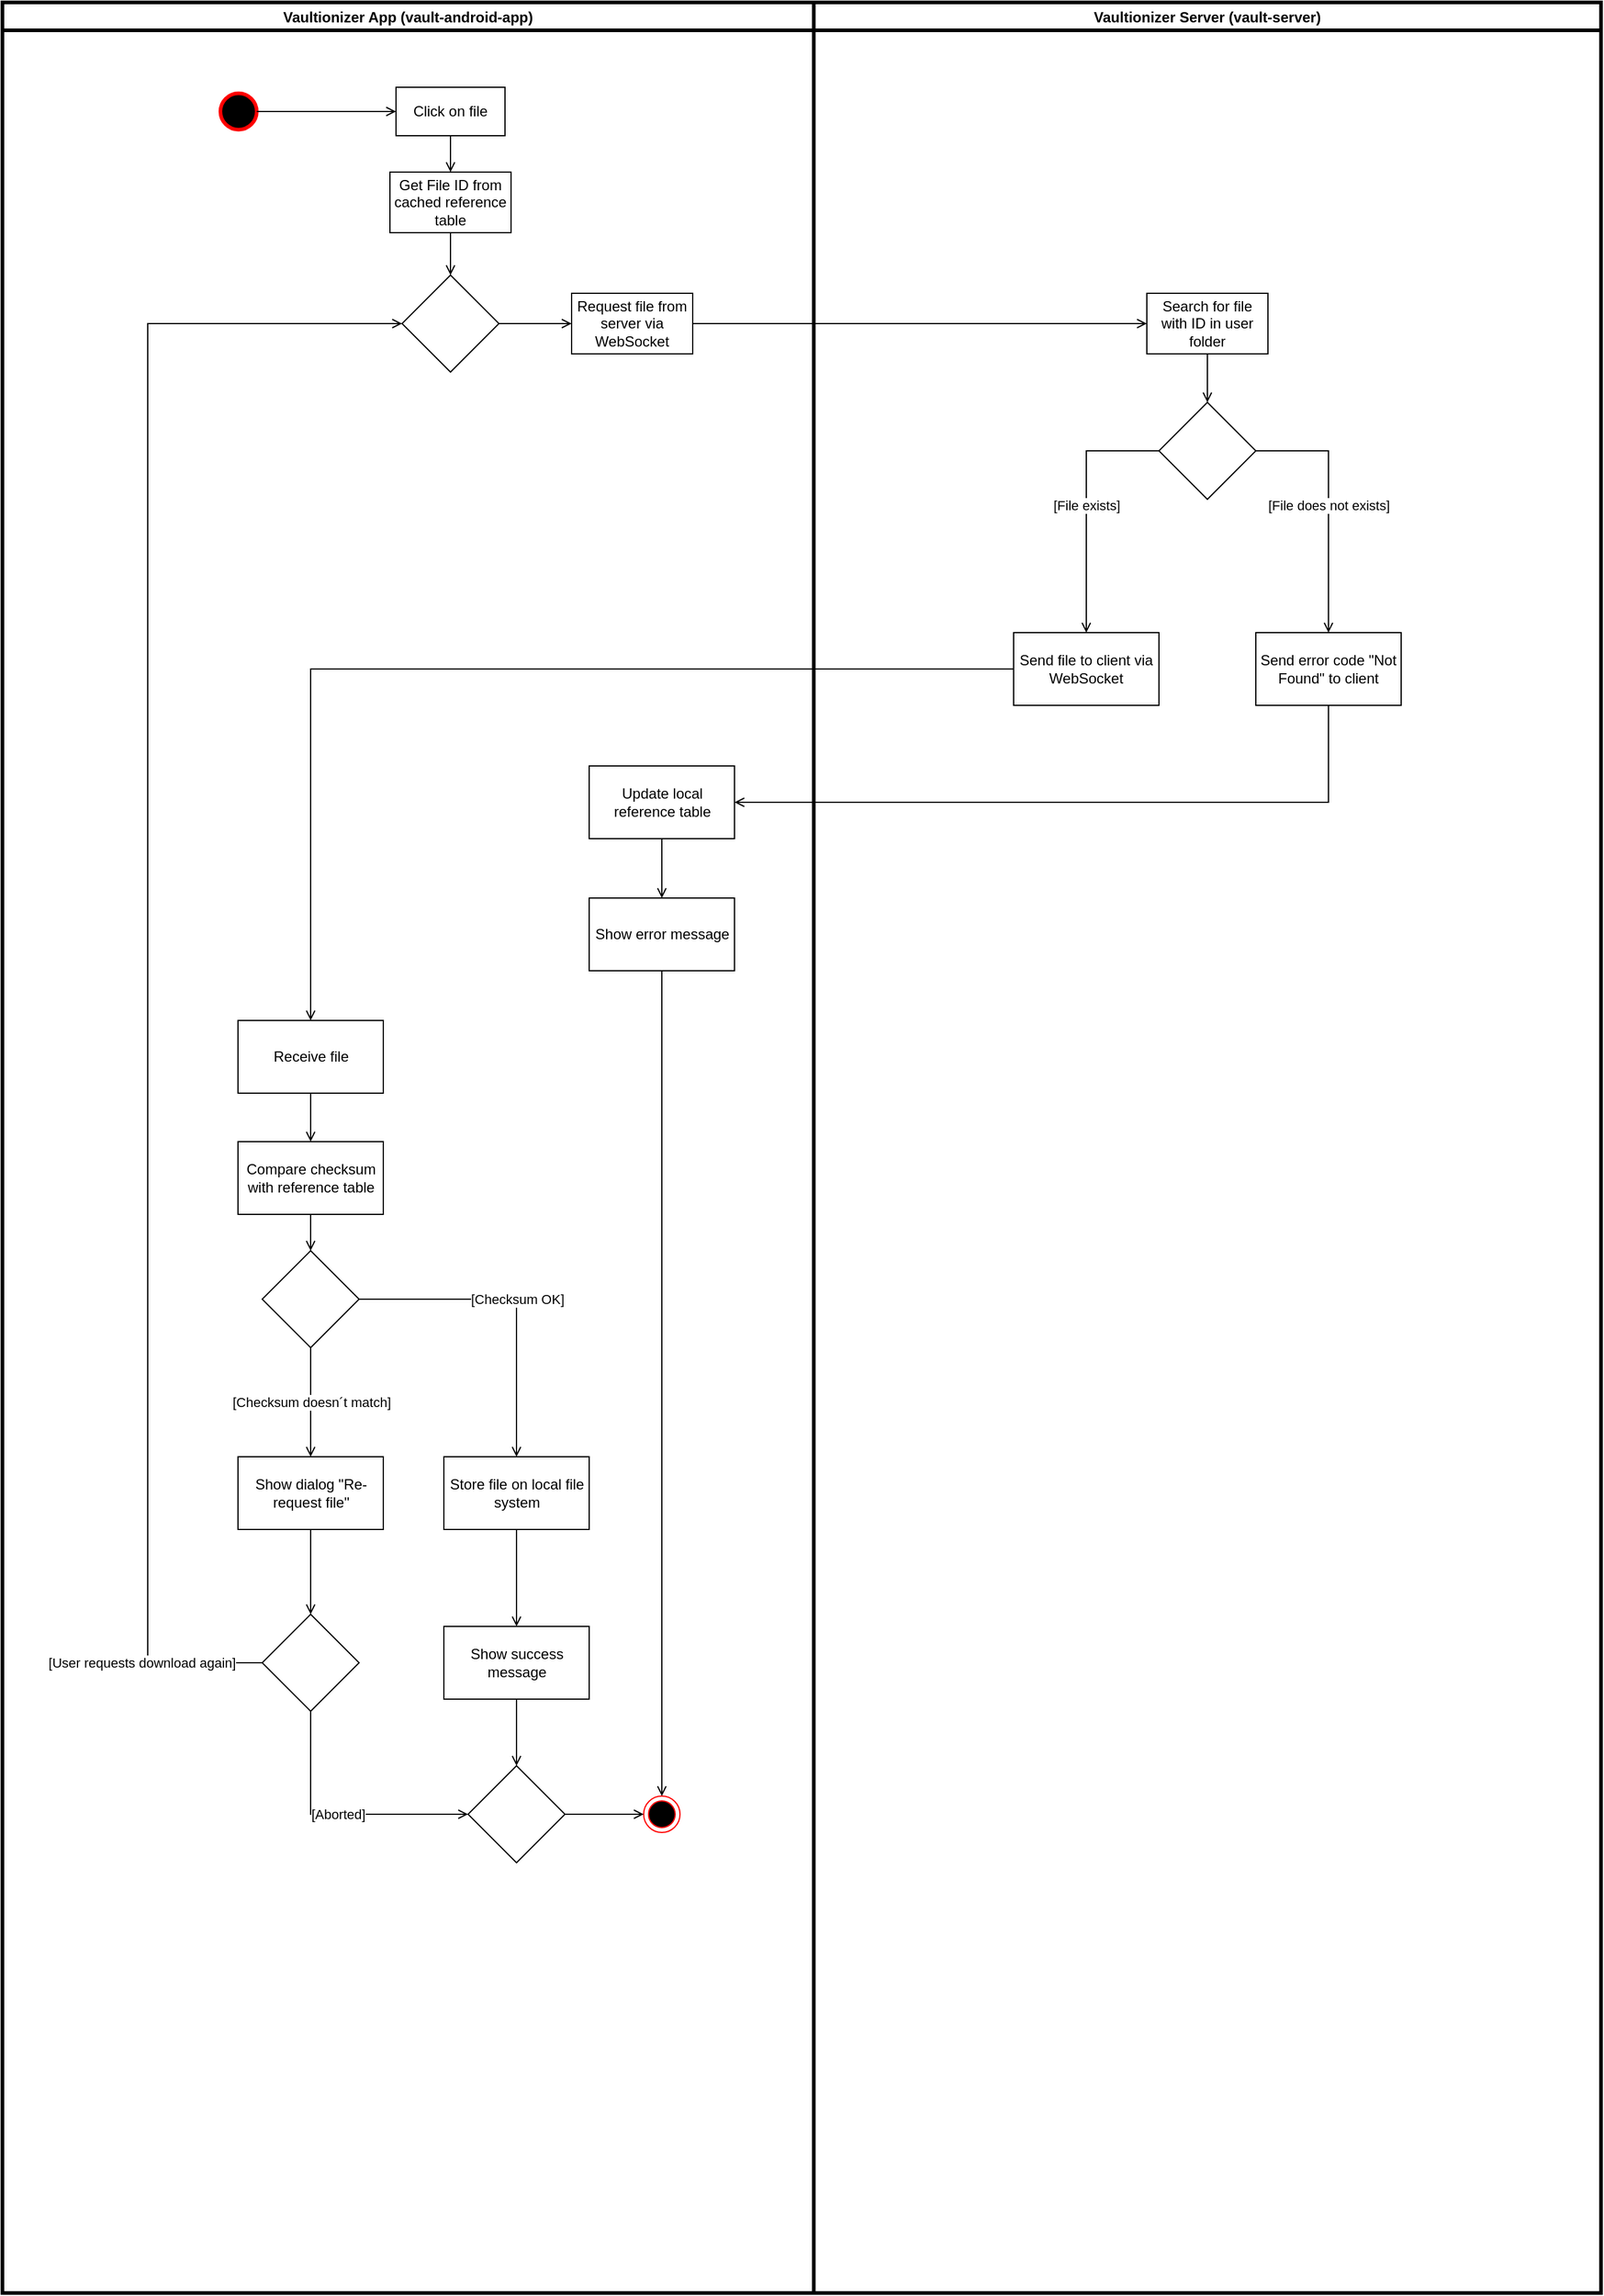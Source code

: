 <mxfile version="13.8.2" type="github">
  <diagram name="Page-1" id="e7e014a7-5840-1c2e-5031-d8a46d1fe8dd">
    <mxGraphModel dx="3231" dy="1091" grid="1" gridSize="10" guides="1" tooltips="1" connect="1" arrows="1" fold="1" page="1" pageScale="1" pageWidth="1169" pageHeight="826" background="#ffffff" math="0" shadow="0">
      <root>
        <mxCell id="0" />
        <mxCell id="1" parent="0" />
        <mxCell id="jn4TW-u3W-nK7IEm40rL-72" value="" style="edgeStyle=orthogonalEdgeStyle;rounded=0;orthogonalLoop=1;jettySize=auto;html=1;endArrow=open;endFill=0;strokeColor=#000000;" parent="1" source="jn4TW-u3W-nK7IEm40rL-68" target="jn4TW-u3W-nK7IEm40rL-71" edge="1">
          <mxGeometry relative="1" as="geometry" />
        </mxCell>
        <mxCell id="jn4TW-u3W-nK7IEm40rL-116" style="edgeStyle=orthogonalEdgeStyle;rounded=0;orthogonalLoop=1;jettySize=auto;html=1;exitX=0;exitY=0.5;exitDx=0;exitDy=0;entryX=0.5;entryY=0;entryDx=0;entryDy=0;endArrow=open;endFill=0;strokeColor=#000000;" parent="1" source="jn4TW-u3W-nK7IEm40rL-77" target="jn4TW-u3W-nK7IEm40rL-85" edge="1">
          <mxGeometry relative="1" as="geometry" />
        </mxCell>
        <mxCell id="jn4TW-u3W-nK7IEm40rL-136" value="" style="group" parent="1" vertex="1" connectable="0">
          <mxGeometry x="490" y="140" width="650" height="1890" as="geometry" />
        </mxCell>
        <mxCell id="jn4TW-u3W-nK7IEm40rL-135" value="Vaultionizer Server (vault-server)" style="swimlane;strokeWidth=3;" parent="jn4TW-u3W-nK7IEm40rL-136" vertex="1">
          <mxGeometry width="650" height="1890" as="geometry" />
        </mxCell>
        <mxCell id="jn4TW-u3W-nK7IEm40rL-71" value="Search for file with ID in user folder" style="rounded=0;whiteSpace=wrap;html=1;" parent="jn4TW-u3W-nK7IEm40rL-135" vertex="1">
          <mxGeometry x="275" y="240" width="100" height="50" as="geometry" />
        </mxCell>
        <mxCell id="jn4TW-u3W-nK7IEm40rL-75" value="" style="rhombus;whiteSpace=wrap;html=1;rounded=0;" parent="jn4TW-u3W-nK7IEm40rL-135" vertex="1">
          <mxGeometry x="285" y="330" width="80" height="80" as="geometry" />
        </mxCell>
        <mxCell id="jn4TW-u3W-nK7IEm40rL-76" value="" style="edgeStyle=orthogonalEdgeStyle;rounded=0;orthogonalLoop=1;jettySize=auto;html=1;endArrow=open;endFill=0;strokeColor=#000000;" parent="jn4TW-u3W-nK7IEm40rL-135" source="jn4TW-u3W-nK7IEm40rL-71" target="jn4TW-u3W-nK7IEm40rL-75" edge="1">
          <mxGeometry relative="1" as="geometry" />
        </mxCell>
        <mxCell id="jn4TW-u3W-nK7IEm40rL-80" value="[File does not exists]" style="edgeStyle=orthogonalEdgeStyle;rounded=0;orthogonalLoop=1;jettySize=auto;html=1;endArrow=open;endFill=0;strokeColor=#000000;exitX=1;exitY=0.5;exitDx=0;exitDy=0;" parent="jn4TW-u3W-nK7IEm40rL-135" source="jn4TW-u3W-nK7IEm40rL-75" target="jn4TW-u3W-nK7IEm40rL-79" edge="1">
          <mxGeometry relative="1" as="geometry" />
        </mxCell>
        <mxCell id="jn4TW-u3W-nK7IEm40rL-78" value="[File exists]" style="edgeStyle=orthogonalEdgeStyle;rounded=0;orthogonalLoop=1;jettySize=auto;html=1;endArrow=open;endFill=0;strokeColor=#000000;exitX=0;exitY=0.5;exitDx=0;exitDy=0;" parent="jn4TW-u3W-nK7IEm40rL-135" source="jn4TW-u3W-nK7IEm40rL-75" target="jn4TW-u3W-nK7IEm40rL-77" edge="1">
          <mxGeometry relative="1" as="geometry">
            <mxPoint x="445" y="530" as="sourcePoint" />
            <mxPoint x="445" y="460" as="targetPoint" />
          </mxGeometry>
        </mxCell>
        <mxCell id="jn4TW-u3W-nK7IEm40rL-77" value="Send file to client via WebSocket" style="whiteSpace=wrap;html=1;rounded=0;" parent="jn4TW-u3W-nK7IEm40rL-135" vertex="1">
          <mxGeometry x="165" y="520" width="120" height="60" as="geometry" />
        </mxCell>
        <mxCell id="jn4TW-u3W-nK7IEm40rL-79" value="Send error code &quot;Not Found&quot; to client" style="whiteSpace=wrap;html=1;rounded=0;" parent="jn4TW-u3W-nK7IEm40rL-135" vertex="1">
          <mxGeometry x="365" y="520" width="120" height="60" as="geometry" />
        </mxCell>
        <mxCell id="jn4TW-u3W-nK7IEm40rL-137" value="" style="group" parent="1" vertex="1" connectable="0">
          <mxGeometry x="-180" y="140" width="670" height="1890" as="geometry" />
        </mxCell>
        <mxCell id="jn4TW-u3W-nK7IEm40rL-64" value="Click on file" style="rounded=0;whiteSpace=wrap;html=1;" parent="jn4TW-u3W-nK7IEm40rL-137" vertex="1">
          <mxGeometry x="325" y="70" width="90" height="40" as="geometry" />
        </mxCell>
        <mxCell id="jn4TW-u3W-nK7IEm40rL-66" value="Get File ID from cached reference table" style="rounded=0;whiteSpace=wrap;html=1;" parent="jn4TW-u3W-nK7IEm40rL-137" vertex="1">
          <mxGeometry x="320" y="140" width="100" height="50" as="geometry" />
        </mxCell>
        <mxCell id="jn4TW-u3W-nK7IEm40rL-67" value="" style="edgeStyle=orthogonalEdgeStyle;rounded=0;orthogonalLoop=1;jettySize=auto;html=1;endArrow=open;endFill=0;strokeColor=#000000;" parent="jn4TW-u3W-nK7IEm40rL-137" source="jn4TW-u3W-nK7IEm40rL-64" target="jn4TW-u3W-nK7IEm40rL-66" edge="1">
          <mxGeometry relative="1" as="geometry" />
        </mxCell>
        <mxCell id="jn4TW-u3W-nK7IEm40rL-68" value="Request file from server via WebSocket" style="rounded=0;whiteSpace=wrap;html=1;" parent="jn4TW-u3W-nK7IEm40rL-137" vertex="1">
          <mxGeometry x="470" y="240" width="100" height="50" as="geometry" />
        </mxCell>
        <mxCell id="jn4TW-u3W-nK7IEm40rL-81" value="Show error message" style="whiteSpace=wrap;html=1;rounded=0;" parent="jn4TW-u3W-nK7IEm40rL-137" vertex="1">
          <mxGeometry x="484.52" y="739" width="120" height="60" as="geometry" />
        </mxCell>
        <mxCell id="jn4TW-u3W-nK7IEm40rL-83" value="Update local reference table" style="whiteSpace=wrap;html=1;rounded=0;" parent="jn4TW-u3W-nK7IEm40rL-137" vertex="1">
          <mxGeometry x="484.52" y="630" width="120" height="60" as="geometry" />
        </mxCell>
        <mxCell id="jn4TW-u3W-nK7IEm40rL-84" value="" style="edgeStyle=orthogonalEdgeStyle;rounded=0;orthogonalLoop=1;jettySize=auto;html=1;endArrow=open;endFill=0;strokeColor=#000000;" parent="jn4TW-u3W-nK7IEm40rL-137" source="jn4TW-u3W-nK7IEm40rL-83" target="jn4TW-u3W-nK7IEm40rL-81" edge="1">
          <mxGeometry relative="1" as="geometry" />
        </mxCell>
        <mxCell id="jn4TW-u3W-nK7IEm40rL-85" value="Receive file" style="whiteSpace=wrap;html=1;rounded=0;" parent="jn4TW-u3W-nK7IEm40rL-137" vertex="1">
          <mxGeometry x="194.52" y="840" width="120" height="60" as="geometry" />
        </mxCell>
        <mxCell id="jn4TW-u3W-nK7IEm40rL-89" value="Compare checksum with reference table" style="whiteSpace=wrap;html=1;rounded=0;" parent="jn4TW-u3W-nK7IEm40rL-137" vertex="1">
          <mxGeometry x="194.52" y="940" width="120" height="60" as="geometry" />
        </mxCell>
        <mxCell id="jn4TW-u3W-nK7IEm40rL-91" value="" style="edgeStyle=orthogonalEdgeStyle;rounded=0;orthogonalLoop=1;jettySize=auto;html=1;endArrow=open;endFill=0;strokeColor=#000000;entryX=0.5;entryY=0;entryDx=0;entryDy=0;" parent="jn4TW-u3W-nK7IEm40rL-137" source="jn4TW-u3W-nK7IEm40rL-85" target="jn4TW-u3W-nK7IEm40rL-89" edge="1">
          <mxGeometry relative="1" as="geometry" />
        </mxCell>
        <mxCell id="jn4TW-u3W-nK7IEm40rL-90" value="" style="rhombus;whiteSpace=wrap;html=1;rounded=0;" parent="jn4TW-u3W-nK7IEm40rL-137" vertex="1">
          <mxGeometry x="214.52" y="1030" width="80" height="80" as="geometry" />
        </mxCell>
        <mxCell id="jn4TW-u3W-nK7IEm40rL-117" value="" style="edgeStyle=orthogonalEdgeStyle;rounded=0;orthogonalLoop=1;jettySize=auto;html=1;endArrow=open;endFill=0;strokeColor=#000000;" parent="jn4TW-u3W-nK7IEm40rL-137" source="jn4TW-u3W-nK7IEm40rL-89" target="jn4TW-u3W-nK7IEm40rL-90" edge="1">
          <mxGeometry relative="1" as="geometry" />
        </mxCell>
        <mxCell id="jn4TW-u3W-nK7IEm40rL-92" value="Store file on local file system" style="whiteSpace=wrap;html=1;rounded=0;" parent="jn4TW-u3W-nK7IEm40rL-137" vertex="1">
          <mxGeometry x="364.52" y="1200" width="120" height="60" as="geometry" />
        </mxCell>
        <mxCell id="jn4TW-u3W-nK7IEm40rL-93" value="[Checksum OK]" style="edgeStyle=orthogonalEdgeStyle;rounded=0;orthogonalLoop=1;jettySize=auto;html=1;endArrow=open;endFill=0;strokeColor=#000000;" parent="jn4TW-u3W-nK7IEm40rL-137" source="jn4TW-u3W-nK7IEm40rL-90" target="jn4TW-u3W-nK7IEm40rL-92" edge="1">
          <mxGeometry relative="1" as="geometry" />
        </mxCell>
        <mxCell id="jn4TW-u3W-nK7IEm40rL-94" value="Show dialog &quot;Re-request file&quot;" style="whiteSpace=wrap;html=1;rounded=0;" parent="jn4TW-u3W-nK7IEm40rL-137" vertex="1">
          <mxGeometry x="194.52" y="1200" width="120" height="60" as="geometry" />
        </mxCell>
        <mxCell id="jn4TW-u3W-nK7IEm40rL-95" value="[Checksum doesn´t match]" style="edgeStyle=orthogonalEdgeStyle;rounded=0;orthogonalLoop=1;jettySize=auto;html=1;endArrow=open;endFill=0;strokeColor=#000000;" parent="jn4TW-u3W-nK7IEm40rL-137" source="jn4TW-u3W-nK7IEm40rL-90" target="jn4TW-u3W-nK7IEm40rL-94" edge="1">
          <mxGeometry relative="1" as="geometry" />
        </mxCell>
        <mxCell id="jn4TW-u3W-nK7IEm40rL-118" value="" style="rhombus;whiteSpace=wrap;html=1;rounded=0;" parent="jn4TW-u3W-nK7IEm40rL-137" vertex="1">
          <mxGeometry x="214.52" y="1330" width="80" height="80" as="geometry" />
        </mxCell>
        <mxCell id="jn4TW-u3W-nK7IEm40rL-119" value="" style="edgeStyle=orthogonalEdgeStyle;rounded=0;orthogonalLoop=1;jettySize=auto;html=1;endArrow=open;endFill=0;strokeColor=#000000;" parent="jn4TW-u3W-nK7IEm40rL-137" source="jn4TW-u3W-nK7IEm40rL-94" target="jn4TW-u3W-nK7IEm40rL-118" edge="1">
          <mxGeometry relative="1" as="geometry" />
        </mxCell>
        <mxCell id="jn4TW-u3W-nK7IEm40rL-123" style="edgeStyle=orthogonalEdgeStyle;rounded=0;orthogonalLoop=1;jettySize=auto;html=1;entryX=0;entryY=0.5;entryDx=0;entryDy=0;endArrow=open;endFill=0;strokeColor=#000000;" parent="jn4TW-u3W-nK7IEm40rL-137" source="jn4TW-u3W-nK7IEm40rL-121" target="jn4TW-u3W-nK7IEm40rL-68" edge="1">
          <mxGeometry relative="1" as="geometry" />
        </mxCell>
        <mxCell id="jn4TW-u3W-nK7IEm40rL-121" value="" style="rhombus;whiteSpace=wrap;html=1;rounded=0;" parent="jn4TW-u3W-nK7IEm40rL-137" vertex="1">
          <mxGeometry x="330" y="225" width="80" height="80" as="geometry" />
        </mxCell>
        <mxCell id="jn4TW-u3W-nK7IEm40rL-122" value="" style="edgeStyle=orthogonalEdgeStyle;rounded=0;orthogonalLoop=1;jettySize=auto;html=1;endArrow=open;endFill=0;strokeColor=#000000;" parent="jn4TW-u3W-nK7IEm40rL-137" source="jn4TW-u3W-nK7IEm40rL-66" target="jn4TW-u3W-nK7IEm40rL-121" edge="1">
          <mxGeometry relative="1" as="geometry" />
        </mxCell>
        <mxCell id="jn4TW-u3W-nK7IEm40rL-120" value="" style="edgeStyle=orthogonalEdgeStyle;rounded=0;orthogonalLoop=1;jettySize=auto;html=1;entryX=0;entryY=0.5;entryDx=0;entryDy=0;endArrow=open;endFill=0;strokeColor=#000000;exitX=0;exitY=0.5;exitDx=0;exitDy=0;" parent="jn4TW-u3W-nK7IEm40rL-137" source="jn4TW-u3W-nK7IEm40rL-118" target="jn4TW-u3W-nK7IEm40rL-121" edge="1">
          <mxGeometry relative="1" as="geometry">
            <Array as="points">
              <mxPoint x="120" y="1370" />
              <mxPoint x="120" y="265" />
            </Array>
          </mxGeometry>
        </mxCell>
        <mxCell id="jn4TW-u3W-nK7IEm40rL-124" value="[User requests download again]" style="edgeLabel;html=1;align=center;verticalAlign=middle;resizable=0;points=[];" parent="jn4TW-u3W-nK7IEm40rL-120" vertex="1" connectable="0">
          <mxGeometry x="-0.88" y="-1" relative="1" as="geometry">
            <mxPoint x="-15.52" y="1" as="offset" />
          </mxGeometry>
        </mxCell>
        <mxCell id="jn4TW-u3W-nK7IEm40rL-125" value="Show success message" style="whiteSpace=wrap;html=1;rounded=0;" parent="jn4TW-u3W-nK7IEm40rL-137" vertex="1">
          <mxGeometry x="364.52" y="1340" width="120" height="60" as="geometry" />
        </mxCell>
        <mxCell id="jn4TW-u3W-nK7IEm40rL-126" value="" style="edgeStyle=orthogonalEdgeStyle;rounded=0;orthogonalLoop=1;jettySize=auto;html=1;endArrow=open;endFill=0;strokeColor=#000000;" parent="jn4TW-u3W-nK7IEm40rL-137" source="jn4TW-u3W-nK7IEm40rL-92" target="jn4TW-u3W-nK7IEm40rL-125" edge="1">
          <mxGeometry relative="1" as="geometry" />
        </mxCell>
        <mxCell id="jn4TW-u3W-nK7IEm40rL-127" value="" style="ellipse;html=1;shape=endState;fillColor=#000000;strokeColor=#ff0000;" parent="jn4TW-u3W-nK7IEm40rL-137" vertex="1">
          <mxGeometry x="529.52" y="1480" width="30" height="30" as="geometry" />
        </mxCell>
        <mxCell id="jn4TW-u3W-nK7IEm40rL-130" style="edgeStyle=orthogonalEdgeStyle;rounded=0;orthogonalLoop=1;jettySize=auto;html=1;entryX=0.5;entryY=0;entryDx=0;entryDy=0;endArrow=open;endFill=0;strokeColor=#000000;" parent="jn4TW-u3W-nK7IEm40rL-137" source="jn4TW-u3W-nK7IEm40rL-81" target="jn4TW-u3W-nK7IEm40rL-127" edge="1">
          <mxGeometry relative="1" as="geometry" />
        </mxCell>
        <mxCell id="jn4TW-u3W-nK7IEm40rL-133" value="" style="edgeStyle=orthogonalEdgeStyle;rounded=0;orthogonalLoop=1;jettySize=auto;html=1;endArrow=open;endFill=0;strokeColor=#000000;" parent="jn4TW-u3W-nK7IEm40rL-137" source="jn4TW-u3W-nK7IEm40rL-132" target="jn4TW-u3W-nK7IEm40rL-127" edge="1">
          <mxGeometry relative="1" as="geometry" />
        </mxCell>
        <mxCell id="jn4TW-u3W-nK7IEm40rL-132" value="" style="rhombus;whiteSpace=wrap;html=1;rounded=0;" parent="jn4TW-u3W-nK7IEm40rL-137" vertex="1">
          <mxGeometry x="384.52" y="1455" width="80" height="80" as="geometry" />
        </mxCell>
        <mxCell id="jn4TW-u3W-nK7IEm40rL-128" value="[Aborted]" style="edgeStyle=orthogonalEdgeStyle;rounded=0;orthogonalLoop=1;jettySize=auto;html=1;endArrow=open;endFill=0;strokeColor=#000000;exitX=0.5;exitY=1;exitDx=0;exitDy=0;entryX=0;entryY=0.5;entryDx=0;entryDy=0;" parent="jn4TW-u3W-nK7IEm40rL-137" source="jn4TW-u3W-nK7IEm40rL-118" target="jn4TW-u3W-nK7IEm40rL-132" edge="1">
          <mxGeometry relative="1" as="geometry" />
        </mxCell>
        <mxCell id="jn4TW-u3W-nK7IEm40rL-129" style="edgeStyle=orthogonalEdgeStyle;rounded=0;orthogonalLoop=1;jettySize=auto;html=1;endArrow=open;endFill=0;strokeColor=#000000;exitX=0.5;exitY=1;exitDx=0;exitDy=0;" parent="jn4TW-u3W-nK7IEm40rL-137" source="jn4TW-u3W-nK7IEm40rL-125" target="jn4TW-u3W-nK7IEm40rL-132" edge="1">
          <mxGeometry relative="1" as="geometry" />
        </mxCell>
        <mxCell id="jn4TW-u3W-nK7IEm40rL-134" value="Vaultionizer App (vault-android-app)" style="swimlane;strokeWidth=3;" parent="jn4TW-u3W-nK7IEm40rL-137" vertex="1">
          <mxGeometry width="670" height="1890" as="geometry" />
        </mxCell>
        <mxCell id="jn4TW-u3W-nK7IEm40rL-138" value="" style="ellipse;whiteSpace=wrap;html=1;aspect=fixed;strokeWidth=3;fillColor=#000000;strokeColor=#FF0000;" parent="jn4TW-u3W-nK7IEm40rL-134" vertex="1">
          <mxGeometry x="180" y="75" width="30" height="30" as="geometry" />
        </mxCell>
        <mxCell id="jn4TW-u3W-nK7IEm40rL-139" style="edgeStyle=orthogonalEdgeStyle;rounded=0;orthogonalLoop=1;jettySize=auto;html=1;exitX=1;exitY=0.5;exitDx=0;exitDy=0;entryX=0;entryY=0.5;entryDx=0;entryDy=0;endArrow=open;endFill=0;strokeColor=#000000;" parent="jn4TW-u3W-nK7IEm40rL-137" source="jn4TW-u3W-nK7IEm40rL-138" target="jn4TW-u3W-nK7IEm40rL-64" edge="1">
          <mxGeometry relative="1" as="geometry" />
        </mxCell>
        <mxCell id="jn4TW-u3W-nK7IEm40rL-97" value="" style="edgeStyle=orthogonalEdgeStyle;rounded=0;orthogonalLoop=1;jettySize=auto;html=1;endArrow=open;endFill=0;strokeColor=#000000;entryX=1;entryY=0.5;entryDx=0;entryDy=0;exitX=0.5;exitY=1;exitDx=0;exitDy=0;" parent="1" source="jn4TW-u3W-nK7IEm40rL-79" target="jn4TW-u3W-nK7IEm40rL-83" edge="1">
          <mxGeometry relative="1" as="geometry">
            <mxPoint x="610" y="1060" as="targetPoint" />
          </mxGeometry>
        </mxCell>
      </root>
    </mxGraphModel>
  </diagram>
</mxfile>

